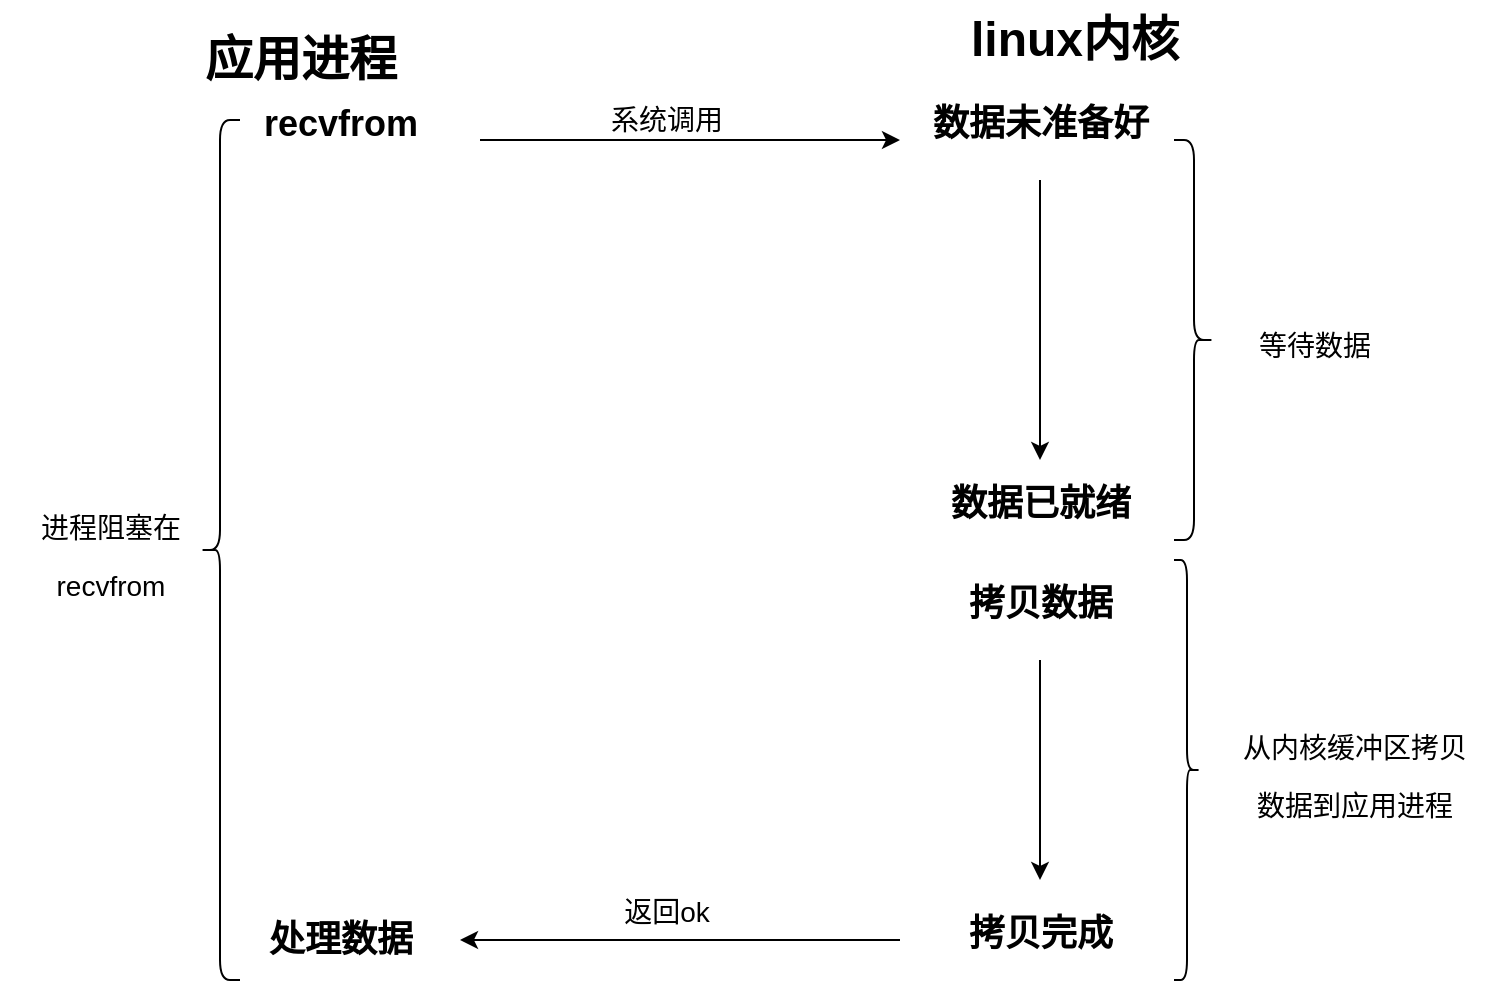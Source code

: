 <mxfile version="21.6.5" type="github">
  <diagram id="UQY4PCO7xXJR7vr_syoV" name="Page-1">
    <mxGraphModel dx="1562" dy="829" grid="1" gridSize="10" guides="1" tooltips="1" connect="1" arrows="1" fold="1" page="1" pageScale="1" pageWidth="827" pageHeight="1169" math="0" shadow="0">
      <root>
        <mxCell id="0" />
        <mxCell id="1" parent="0" />
        <mxCell id="2BtPI1a9E6b2_D6lTSaa-1" value="" style="shape=curlyBracket;whiteSpace=wrap;html=1;rounded=1;" parent="1" vertex="1">
          <mxGeometry x="180" y="70" width="20" height="430" as="geometry" />
        </mxCell>
        <mxCell id="2BtPI1a9E6b2_D6lTSaa-2" value="&lt;font style=&quot;font-size: 14px ; font-weight: normal&quot;&gt;进程阻塞在&lt;br&gt;recvfrom&lt;/font&gt;" style="text;strokeColor=none;fillColor=none;html=1;fontSize=24;fontStyle=1;verticalAlign=middle;align=center;" parent="1" vertex="1">
          <mxGeometry x="80" y="227.5" width="110" height="115" as="geometry" />
        </mxCell>
        <mxCell id="2BtPI1a9E6b2_D6lTSaa-4" value="应用进程" style="text;strokeColor=none;fillColor=none;html=1;fontSize=24;fontStyle=1;verticalAlign=middle;align=center;" parent="1" vertex="1">
          <mxGeometry x="180" y="20" width="100" height="40" as="geometry" />
        </mxCell>
        <mxCell id="2BtPI1a9E6b2_D6lTSaa-5" value="linux内核" style="text;strokeColor=none;fillColor=none;html=1;fontSize=24;fontStyle=1;verticalAlign=middle;align=center;" parent="1" vertex="1">
          <mxGeometry x="567" y="10" width="100" height="40" as="geometry" />
        </mxCell>
        <mxCell id="2BtPI1a9E6b2_D6lTSaa-6" value="" style="shape=curlyBracket;whiteSpace=wrap;html=1;rounded=1;flipH=1;fontSize=14;" parent="1" vertex="1">
          <mxGeometry x="667" y="80" width="20" height="200" as="geometry" />
        </mxCell>
        <mxCell id="2BtPI1a9E6b2_D6lTSaa-7" value="" style="shape=curlyBracket;whiteSpace=wrap;html=1;rounded=1;flipH=1;fontSize=14;" parent="1" vertex="1">
          <mxGeometry x="667" y="290" width="13" height="210" as="geometry" />
        </mxCell>
        <mxCell id="2BtPI1a9E6b2_D6lTSaa-9" value="&lt;span style=&quot;font-size: 14px ; font-weight: 400&quot;&gt;等待数据&lt;/span&gt;" style="text;strokeColor=none;fillColor=none;html=1;fontSize=24;fontStyle=1;verticalAlign=middle;align=center;" parent="1" vertex="1">
          <mxGeometry x="687" y="156.25" width="100" height="47.5" as="geometry" />
        </mxCell>
        <mxCell id="2BtPI1a9E6b2_D6lTSaa-10" value="&lt;span style=&quot;font-size: 14px ; font-weight: 400&quot;&gt;从内核缓冲区拷贝&lt;br&gt;数据到应用进程&lt;/span&gt;" style="text;strokeColor=none;fillColor=none;html=1;fontSize=24;fontStyle=1;verticalAlign=middle;align=center;" parent="1" vertex="1">
          <mxGeometry x="687" y="335.63" width="140" height="118.75" as="geometry" />
        </mxCell>
        <mxCell id="2BtPI1a9E6b2_D6lTSaa-11" value="&lt;font style=&quot;font-size: 18px&quot;&gt;recvfrom&lt;/font&gt;" style="text;strokeColor=none;fillColor=none;html=1;fontSize=24;fontStyle=1;verticalAlign=middle;align=center;" parent="1" vertex="1">
          <mxGeometry x="200" y="50" width="100" height="40" as="geometry" />
        </mxCell>
        <mxCell id="2BtPI1a9E6b2_D6lTSaa-12" value="&lt;font style=&quot;font-size: 18px&quot;&gt;数据未准备好&lt;/font&gt;" style="text;strokeColor=none;fillColor=none;html=1;fontSize=24;fontStyle=1;verticalAlign=middle;align=center;" parent="1" vertex="1">
          <mxGeometry x="550" y="50" width="100" height="40" as="geometry" />
        </mxCell>
        <mxCell id="2BtPI1a9E6b2_D6lTSaa-13" value="" style="endArrow=classic;html=1;rounded=0;fontSize=18;" parent="1" edge="1">
          <mxGeometry width="50" height="50" relative="1" as="geometry">
            <mxPoint x="320" y="80" as="sourcePoint" />
            <mxPoint x="530" y="80" as="targetPoint" />
          </mxGeometry>
        </mxCell>
        <mxCell id="2BtPI1a9E6b2_D6lTSaa-14" value="&lt;span style=&quot;font-size: 14px ; font-weight: 400&quot;&gt;系统调用&lt;/span&gt;" style="text;strokeColor=none;fillColor=none;html=1;fontSize=24;fontStyle=1;verticalAlign=middle;align=center;" parent="1" vertex="1">
          <mxGeometry x="363" y="43.75" width="100" height="46.25" as="geometry" />
        </mxCell>
        <mxCell id="2BtPI1a9E6b2_D6lTSaa-15" value="&lt;font style=&quot;font-size: 18px&quot;&gt;数据已就绪&lt;/font&gt;" style="text;strokeColor=none;fillColor=none;html=1;fontSize=24;fontStyle=1;verticalAlign=middle;align=center;" parent="1" vertex="1">
          <mxGeometry x="550" y="240" width="100" height="40" as="geometry" />
        </mxCell>
        <mxCell id="2BtPI1a9E6b2_D6lTSaa-16" value="&lt;font style=&quot;font-size: 18px&quot;&gt;拷贝数据&lt;/font&gt;" style="text;strokeColor=none;fillColor=none;html=1;fontSize=24;fontStyle=1;verticalAlign=middle;align=center;" parent="1" vertex="1">
          <mxGeometry x="550" y="290" width="100" height="40" as="geometry" />
        </mxCell>
        <mxCell id="2BtPI1a9E6b2_D6lTSaa-17" value="&lt;span style=&quot;font-size: 18px&quot;&gt;拷贝完成&lt;/span&gt;" style="text;strokeColor=none;fillColor=none;html=1;fontSize=24;fontStyle=1;verticalAlign=middle;align=center;" parent="1" vertex="1">
          <mxGeometry x="550" y="455" width="100" height="40" as="geometry" />
        </mxCell>
        <mxCell id="2BtPI1a9E6b2_D6lTSaa-18" value="" style="endArrow=classic;html=1;rounded=0;fontSize=18;" parent="1" edge="1">
          <mxGeometry width="50" height="50" relative="1" as="geometry">
            <mxPoint x="530" y="480" as="sourcePoint" />
            <mxPoint x="310" y="480" as="targetPoint" />
          </mxGeometry>
        </mxCell>
        <mxCell id="2BtPI1a9E6b2_D6lTSaa-19" value="&lt;font style=&quot;font-size: 18px&quot;&gt;处理数据&lt;/font&gt;" style="text;strokeColor=none;fillColor=none;html=1;fontSize=24;fontStyle=1;verticalAlign=middle;align=center;" parent="1" vertex="1">
          <mxGeometry x="215" y="460" width="70" height="35" as="geometry" />
        </mxCell>
        <mxCell id="amx_YbIeCbru2lOmsc2Y-1" value="" style="endArrow=classic;html=1;rounded=0;fontSize=18;entryX=0.5;entryY=0;entryDx=0;entryDy=0;" parent="1" target="2BtPI1a9E6b2_D6lTSaa-15" edge="1">
          <mxGeometry width="50" height="50" relative="1" as="geometry">
            <mxPoint x="600" y="100" as="sourcePoint" />
            <mxPoint x="600" y="220" as="targetPoint" />
          </mxGeometry>
        </mxCell>
        <mxCell id="amx_YbIeCbru2lOmsc2Y-2" value="" style="endArrow=classic;html=1;rounded=0;fontSize=18;" parent="1" edge="1">
          <mxGeometry width="50" height="50" relative="1" as="geometry">
            <mxPoint x="600" y="340" as="sourcePoint" />
            <mxPoint x="600" y="450" as="targetPoint" />
          </mxGeometry>
        </mxCell>
        <mxCell id="amx_YbIeCbru2lOmsc2Y-3" value="&lt;span style=&quot;font-size: 14px ; font-weight: 400&quot;&gt;返回ok&lt;/span&gt;" style="text;strokeColor=none;fillColor=none;html=1;fontSize=24;fontStyle=1;verticalAlign=middle;align=center;" parent="1" vertex="1">
          <mxGeometry x="363" y="440" width="100" height="46.25" as="geometry" />
        </mxCell>
      </root>
    </mxGraphModel>
  </diagram>
</mxfile>
